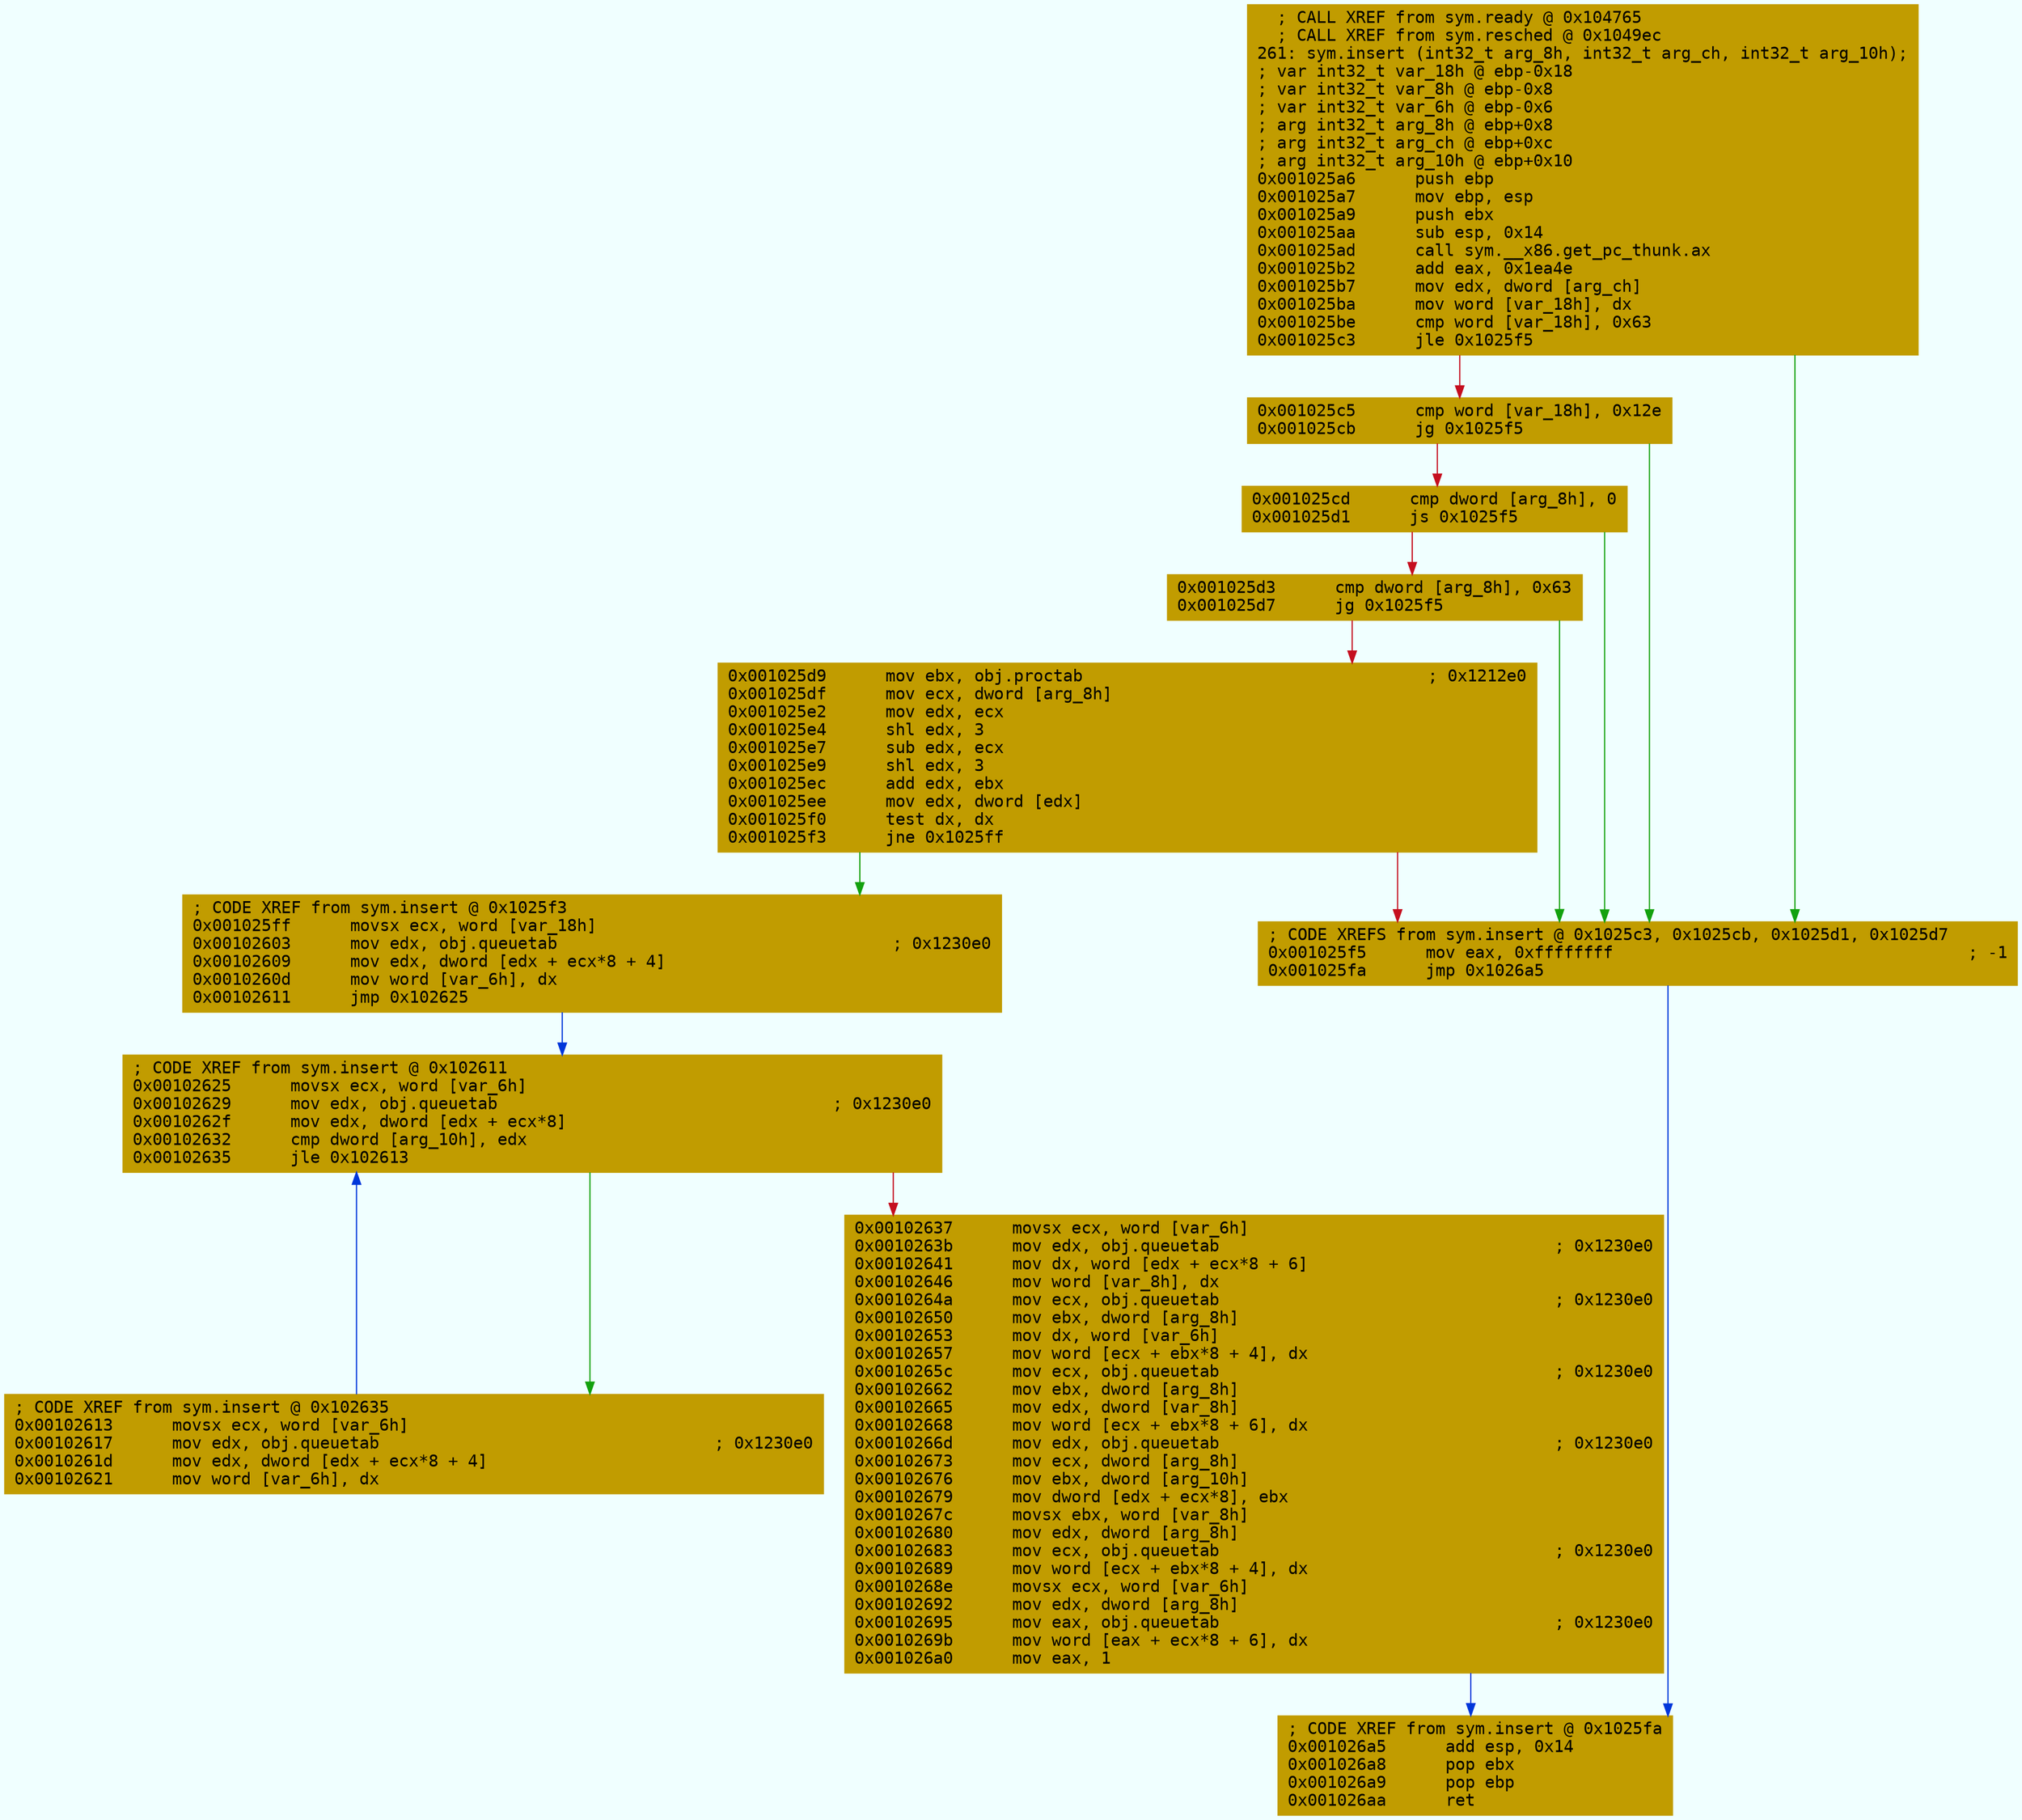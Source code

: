 digraph code {
	graph [bgcolor=azure fontsize=8 fontname="Courier" splines="ortho"];
	node [fillcolor=gray style=filled shape=box];
	edge [arrowhead="normal"];
	"0x001025a6" [URL="sym.insert/0x001025a6", fillcolor="#c19c00",color="#c19c00", fontname="Courier",label="  ; CALL XREF from sym.ready @ 0x104765\l  ; CALL XREF from sym.resched @ 0x1049ec\l261: sym.insert (int32_t arg_8h, int32_t arg_ch, int32_t arg_10h);\l; var int32_t var_18h @ ebp-0x18\l; var int32_t var_8h @ ebp-0x8\l; var int32_t var_6h @ ebp-0x6\l; arg int32_t arg_8h @ ebp+0x8\l; arg int32_t arg_ch @ ebp+0xc\l; arg int32_t arg_10h @ ebp+0x10\l0x001025a6      push ebp\l0x001025a7      mov ebp, esp\l0x001025a9      push ebx\l0x001025aa      sub esp, 0x14\l0x001025ad      call sym.__x86.get_pc_thunk.ax\l0x001025b2      add eax, 0x1ea4e\l0x001025b7      mov edx, dword [arg_ch]\l0x001025ba      mov word [var_18h], dx\l0x001025be      cmp word [var_18h], 0x63\l0x001025c3      jle 0x1025f5\l"]
	"0x001025c5" [URL="sym.insert/0x001025c5", fillcolor="#c19c00",color="#c19c00", fontname="Courier",label="0x001025c5      cmp word [var_18h], 0x12e\l0x001025cb      jg 0x1025f5\l"]
	"0x001025cd" [URL="sym.insert/0x001025cd", fillcolor="#c19c00",color="#c19c00", fontname="Courier",label="0x001025cd      cmp dword [arg_8h], 0\l0x001025d1      js 0x1025f5\l"]
	"0x001025d3" [URL="sym.insert/0x001025d3", fillcolor="#c19c00",color="#c19c00", fontname="Courier",label="0x001025d3      cmp dword [arg_8h], 0x63\l0x001025d7      jg 0x1025f5\l"]
	"0x001025d9" [URL="sym.insert/0x001025d9", fillcolor="#c19c00",color="#c19c00", fontname="Courier",label="0x001025d9      mov ebx, obj.proctab                                   ; 0x1212e0\l0x001025df      mov ecx, dword [arg_8h]\l0x001025e2      mov edx, ecx\l0x001025e4      shl edx, 3\l0x001025e7      sub edx, ecx\l0x001025e9      shl edx, 3\l0x001025ec      add edx, ebx\l0x001025ee      mov edx, dword [edx]\l0x001025f0      test dx, dx\l0x001025f3      jne 0x1025ff\l"]
	"0x001025f5" [URL="sym.insert/0x001025f5", fillcolor="#c19c00",color="#c19c00", fontname="Courier",label="; CODE XREFS from sym.insert @ 0x1025c3, 0x1025cb, 0x1025d1, 0x1025d7\l0x001025f5      mov eax, 0xffffffff                                    ; -1\l0x001025fa      jmp 0x1026a5\l"]
	"0x001025ff" [URL="sym.insert/0x001025ff", fillcolor="#c19c00",color="#c19c00", fontname="Courier",label="; CODE XREF from sym.insert @ 0x1025f3\l0x001025ff      movsx ecx, word [var_18h]\l0x00102603      mov edx, obj.queuetab                                  ; 0x1230e0\l0x00102609      mov edx, dword [edx + ecx*8 + 4]\l0x0010260d      mov word [var_6h], dx\l0x00102611      jmp 0x102625\l"]
	"0x00102613" [URL="sym.insert/0x00102613", fillcolor="#c19c00",color="#c19c00", fontname="Courier",label="; CODE XREF from sym.insert @ 0x102635\l0x00102613      movsx ecx, word [var_6h]\l0x00102617      mov edx, obj.queuetab                                  ; 0x1230e0\l0x0010261d      mov edx, dword [edx + ecx*8 + 4]\l0x00102621      mov word [var_6h], dx\l"]
	"0x00102625" [URL="sym.insert/0x00102625", fillcolor="#c19c00",color="#c19c00", fontname="Courier",label="; CODE XREF from sym.insert @ 0x102611\l0x00102625      movsx ecx, word [var_6h]\l0x00102629      mov edx, obj.queuetab                                  ; 0x1230e0\l0x0010262f      mov edx, dword [edx + ecx*8]\l0x00102632      cmp dword [arg_10h], edx\l0x00102635      jle 0x102613\l"]
	"0x00102637" [URL="sym.insert/0x00102637", fillcolor="#c19c00",color="#c19c00", fontname="Courier",label="0x00102637      movsx ecx, word [var_6h]\l0x0010263b      mov edx, obj.queuetab                                  ; 0x1230e0\l0x00102641      mov dx, word [edx + ecx*8 + 6]\l0x00102646      mov word [var_8h], dx\l0x0010264a      mov ecx, obj.queuetab                                  ; 0x1230e0\l0x00102650      mov ebx, dword [arg_8h]\l0x00102653      mov dx, word [var_6h]\l0x00102657      mov word [ecx + ebx*8 + 4], dx\l0x0010265c      mov ecx, obj.queuetab                                  ; 0x1230e0\l0x00102662      mov ebx, dword [arg_8h]\l0x00102665      mov edx, dword [var_8h]\l0x00102668      mov word [ecx + ebx*8 + 6], dx\l0x0010266d      mov edx, obj.queuetab                                  ; 0x1230e0\l0x00102673      mov ecx, dword [arg_8h]\l0x00102676      mov ebx, dword [arg_10h]\l0x00102679      mov dword [edx + ecx*8], ebx\l0x0010267c      movsx ebx, word [var_8h]\l0x00102680      mov edx, dword [arg_8h]\l0x00102683      mov ecx, obj.queuetab                                  ; 0x1230e0\l0x00102689      mov word [ecx + ebx*8 + 4], dx\l0x0010268e      movsx ecx, word [var_6h]\l0x00102692      mov edx, dword [arg_8h]\l0x00102695      mov eax, obj.queuetab                                  ; 0x1230e0\l0x0010269b      mov word [eax + ecx*8 + 6], dx\l0x001026a0      mov eax, 1\l"]
	"0x001026a5" [URL="sym.insert/0x001026a5", fillcolor="#c19c00",color="#c19c00", fontname="Courier",label="; CODE XREF from sym.insert @ 0x1025fa\l0x001026a5      add esp, 0x14\l0x001026a8      pop ebx\l0x001026a9      pop ebp\l0x001026aa      ret\l"]
        "0x001025a6" -> "0x001025f5" [color="#13a10e"];
        "0x001025a6" -> "0x001025c5" [color="#c50f1f"];
        "0x001025c5" -> "0x001025f5" [color="#13a10e"];
        "0x001025c5" -> "0x001025cd" [color="#c50f1f"];
        "0x001025cd" -> "0x001025f5" [color="#13a10e"];
        "0x001025cd" -> "0x001025d3" [color="#c50f1f"];
        "0x001025d3" -> "0x001025f5" [color="#13a10e"];
        "0x001025d3" -> "0x001025d9" [color="#c50f1f"];
        "0x001025d9" -> "0x001025ff" [color="#13a10e"];
        "0x001025d9" -> "0x001025f5" [color="#c50f1f"];
        "0x001025f5" -> "0x001026a5" [color="#0037da"];
        "0x001025ff" -> "0x00102625" [color="#0037da"];
        "0x00102613" -> "0x00102625" [color="#0037da"];
        "0x00102625" -> "0x00102613" [color="#13a10e"];
        "0x00102625" -> "0x00102637" [color="#c50f1f"];
        "0x00102637" -> "0x001026a5" [color="#0037da"];
}
